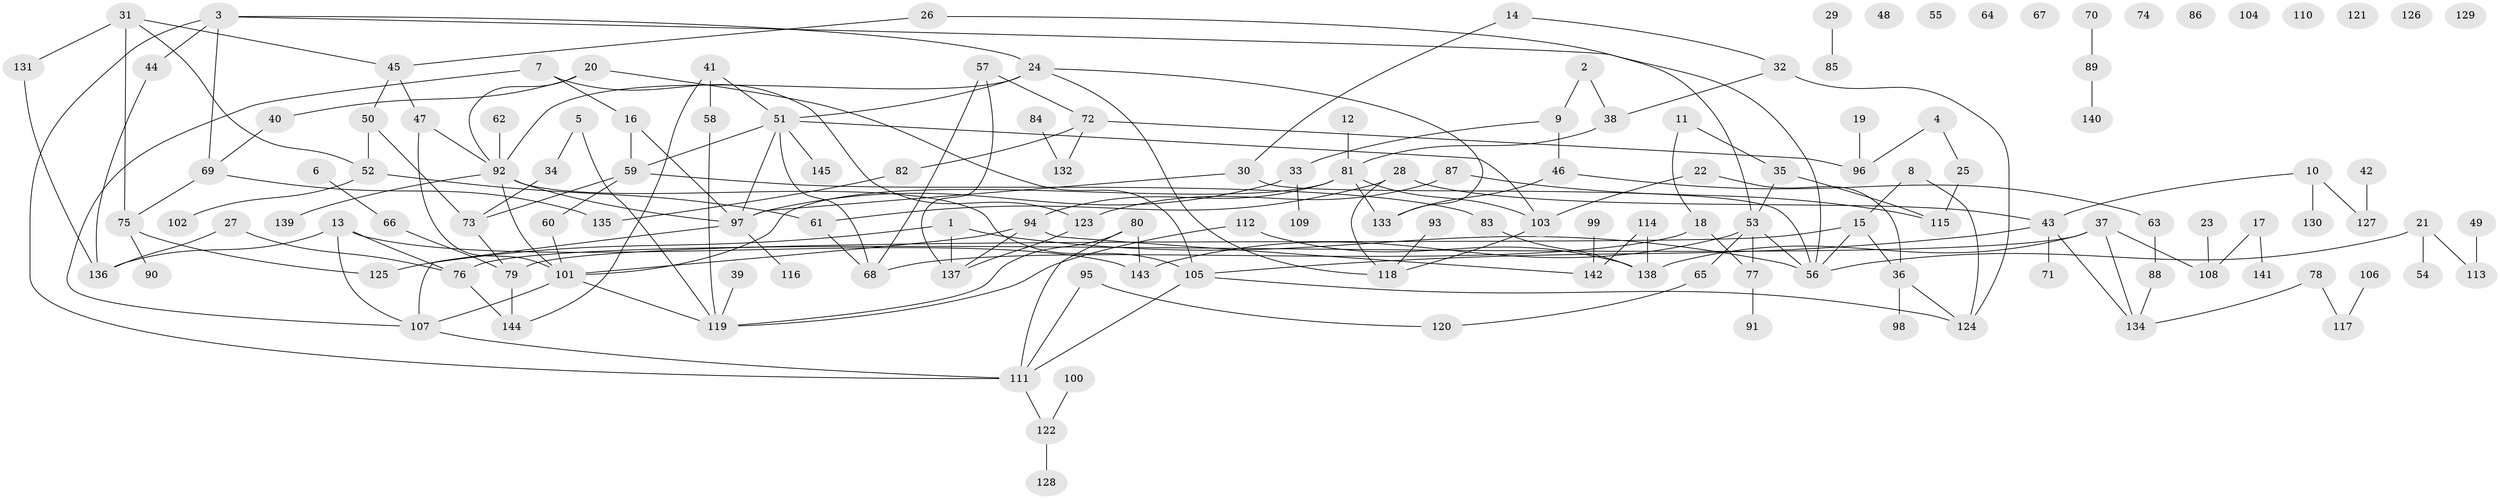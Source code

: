 // Generated by graph-tools (version 1.1) at 2025/00/03/09/25 03:00:47]
// undirected, 145 vertices, 186 edges
graph export_dot {
graph [start="1"]
  node [color=gray90,style=filled];
  1;
  2;
  3;
  4;
  5;
  6;
  7;
  8;
  9;
  10;
  11;
  12;
  13;
  14;
  15;
  16;
  17;
  18;
  19;
  20;
  21;
  22;
  23;
  24;
  25;
  26;
  27;
  28;
  29;
  30;
  31;
  32;
  33;
  34;
  35;
  36;
  37;
  38;
  39;
  40;
  41;
  42;
  43;
  44;
  45;
  46;
  47;
  48;
  49;
  50;
  51;
  52;
  53;
  54;
  55;
  56;
  57;
  58;
  59;
  60;
  61;
  62;
  63;
  64;
  65;
  66;
  67;
  68;
  69;
  70;
  71;
  72;
  73;
  74;
  75;
  76;
  77;
  78;
  79;
  80;
  81;
  82;
  83;
  84;
  85;
  86;
  87;
  88;
  89;
  90;
  91;
  92;
  93;
  94;
  95;
  96;
  97;
  98;
  99;
  100;
  101;
  102;
  103;
  104;
  105;
  106;
  107;
  108;
  109;
  110;
  111;
  112;
  113;
  114;
  115;
  116;
  117;
  118;
  119;
  120;
  121;
  122;
  123;
  124;
  125;
  126;
  127;
  128;
  129;
  130;
  131;
  132;
  133;
  134;
  135;
  136;
  137;
  138;
  139;
  140;
  141;
  142;
  143;
  144;
  145;
  1 -- 56;
  1 -- 125;
  1 -- 137;
  2 -- 9;
  2 -- 38;
  3 -- 24;
  3 -- 44;
  3 -- 56;
  3 -- 69;
  3 -- 111;
  4 -- 25;
  4 -- 96;
  5 -- 34;
  5 -- 119;
  6 -- 66;
  7 -- 16;
  7 -- 107;
  7 -- 123;
  8 -- 15;
  8 -- 124;
  9 -- 33;
  9 -- 46;
  10 -- 43;
  10 -- 127;
  10 -- 130;
  11 -- 18;
  11 -- 35;
  12 -- 81;
  13 -- 76;
  13 -- 107;
  13 -- 136;
  13 -- 143;
  14 -- 30;
  14 -- 32;
  15 -- 36;
  15 -- 56;
  15 -- 79;
  16 -- 59;
  16 -- 97;
  17 -- 108;
  17 -- 141;
  18 -- 68;
  18 -- 77;
  19 -- 96;
  20 -- 40;
  20 -- 92;
  20 -- 105;
  21 -- 54;
  21 -- 56;
  21 -- 113;
  22 -- 36;
  22 -- 103;
  23 -- 108;
  24 -- 51;
  24 -- 92;
  24 -- 118;
  24 -- 133;
  25 -- 115;
  26 -- 45;
  26 -- 53;
  27 -- 76;
  27 -- 136;
  28 -- 43;
  28 -- 61;
  28 -- 118;
  29 -- 85;
  30 -- 56;
  30 -- 97;
  31 -- 45;
  31 -- 52;
  31 -- 75;
  31 -- 131;
  32 -- 38;
  32 -- 124;
  33 -- 97;
  33 -- 109;
  34 -- 73;
  35 -- 53;
  35 -- 115;
  36 -- 98;
  36 -- 124;
  37 -- 76;
  37 -- 108;
  37 -- 134;
  37 -- 138;
  38 -- 81;
  39 -- 119;
  40 -- 69;
  41 -- 51;
  41 -- 58;
  41 -- 144;
  42 -- 127;
  43 -- 71;
  43 -- 105;
  43 -- 134;
  44 -- 136;
  45 -- 47;
  45 -- 50;
  46 -- 63;
  46 -- 133;
  47 -- 92;
  47 -- 101;
  49 -- 113;
  50 -- 52;
  50 -- 73;
  51 -- 59;
  51 -- 68;
  51 -- 97;
  51 -- 103;
  51 -- 145;
  52 -- 61;
  52 -- 102;
  53 -- 56;
  53 -- 65;
  53 -- 77;
  53 -- 143;
  57 -- 68;
  57 -- 72;
  57 -- 137;
  58 -- 119;
  59 -- 60;
  59 -- 73;
  59 -- 83;
  60 -- 101;
  61 -- 68;
  62 -- 92;
  63 -- 88;
  65 -- 120;
  66 -- 79;
  69 -- 75;
  69 -- 135;
  70 -- 89;
  72 -- 82;
  72 -- 96;
  72 -- 132;
  73 -- 79;
  75 -- 90;
  75 -- 125;
  76 -- 144;
  77 -- 91;
  78 -- 117;
  78 -- 134;
  79 -- 144;
  80 -- 111;
  80 -- 119;
  80 -- 143;
  81 -- 94;
  81 -- 101;
  81 -- 103;
  81 -- 133;
  82 -- 135;
  83 -- 138;
  84 -- 132;
  87 -- 115;
  87 -- 123;
  88 -- 134;
  89 -- 140;
  92 -- 97;
  92 -- 101;
  92 -- 105;
  92 -- 139;
  93 -- 118;
  94 -- 101;
  94 -- 137;
  94 -- 142;
  95 -- 111;
  95 -- 120;
  97 -- 107;
  97 -- 116;
  99 -- 142;
  100 -- 122;
  101 -- 107;
  101 -- 119;
  103 -- 118;
  105 -- 111;
  105 -- 124;
  106 -- 117;
  107 -- 111;
  111 -- 122;
  112 -- 119;
  112 -- 138;
  114 -- 138;
  114 -- 142;
  122 -- 128;
  123 -- 137;
  131 -- 136;
}

